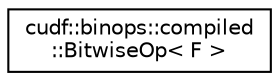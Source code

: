 digraph "Graphical Class Hierarchy"
{
  edge [fontname="Helvetica",fontsize="10",labelfontname="Helvetica",labelfontsize="10"];
  node [fontname="Helvetica",fontsize="10",shape=record];
  rankdir="LR";
  Node0 [label="cudf::binops::compiled\l::BitwiseOp\< F \>",height=0.2,width=0.4,color="black", fillcolor="white", style="filled",URL="$structcudf_1_1binops_1_1compiled_1_1BitwiseOp.html"];
}
